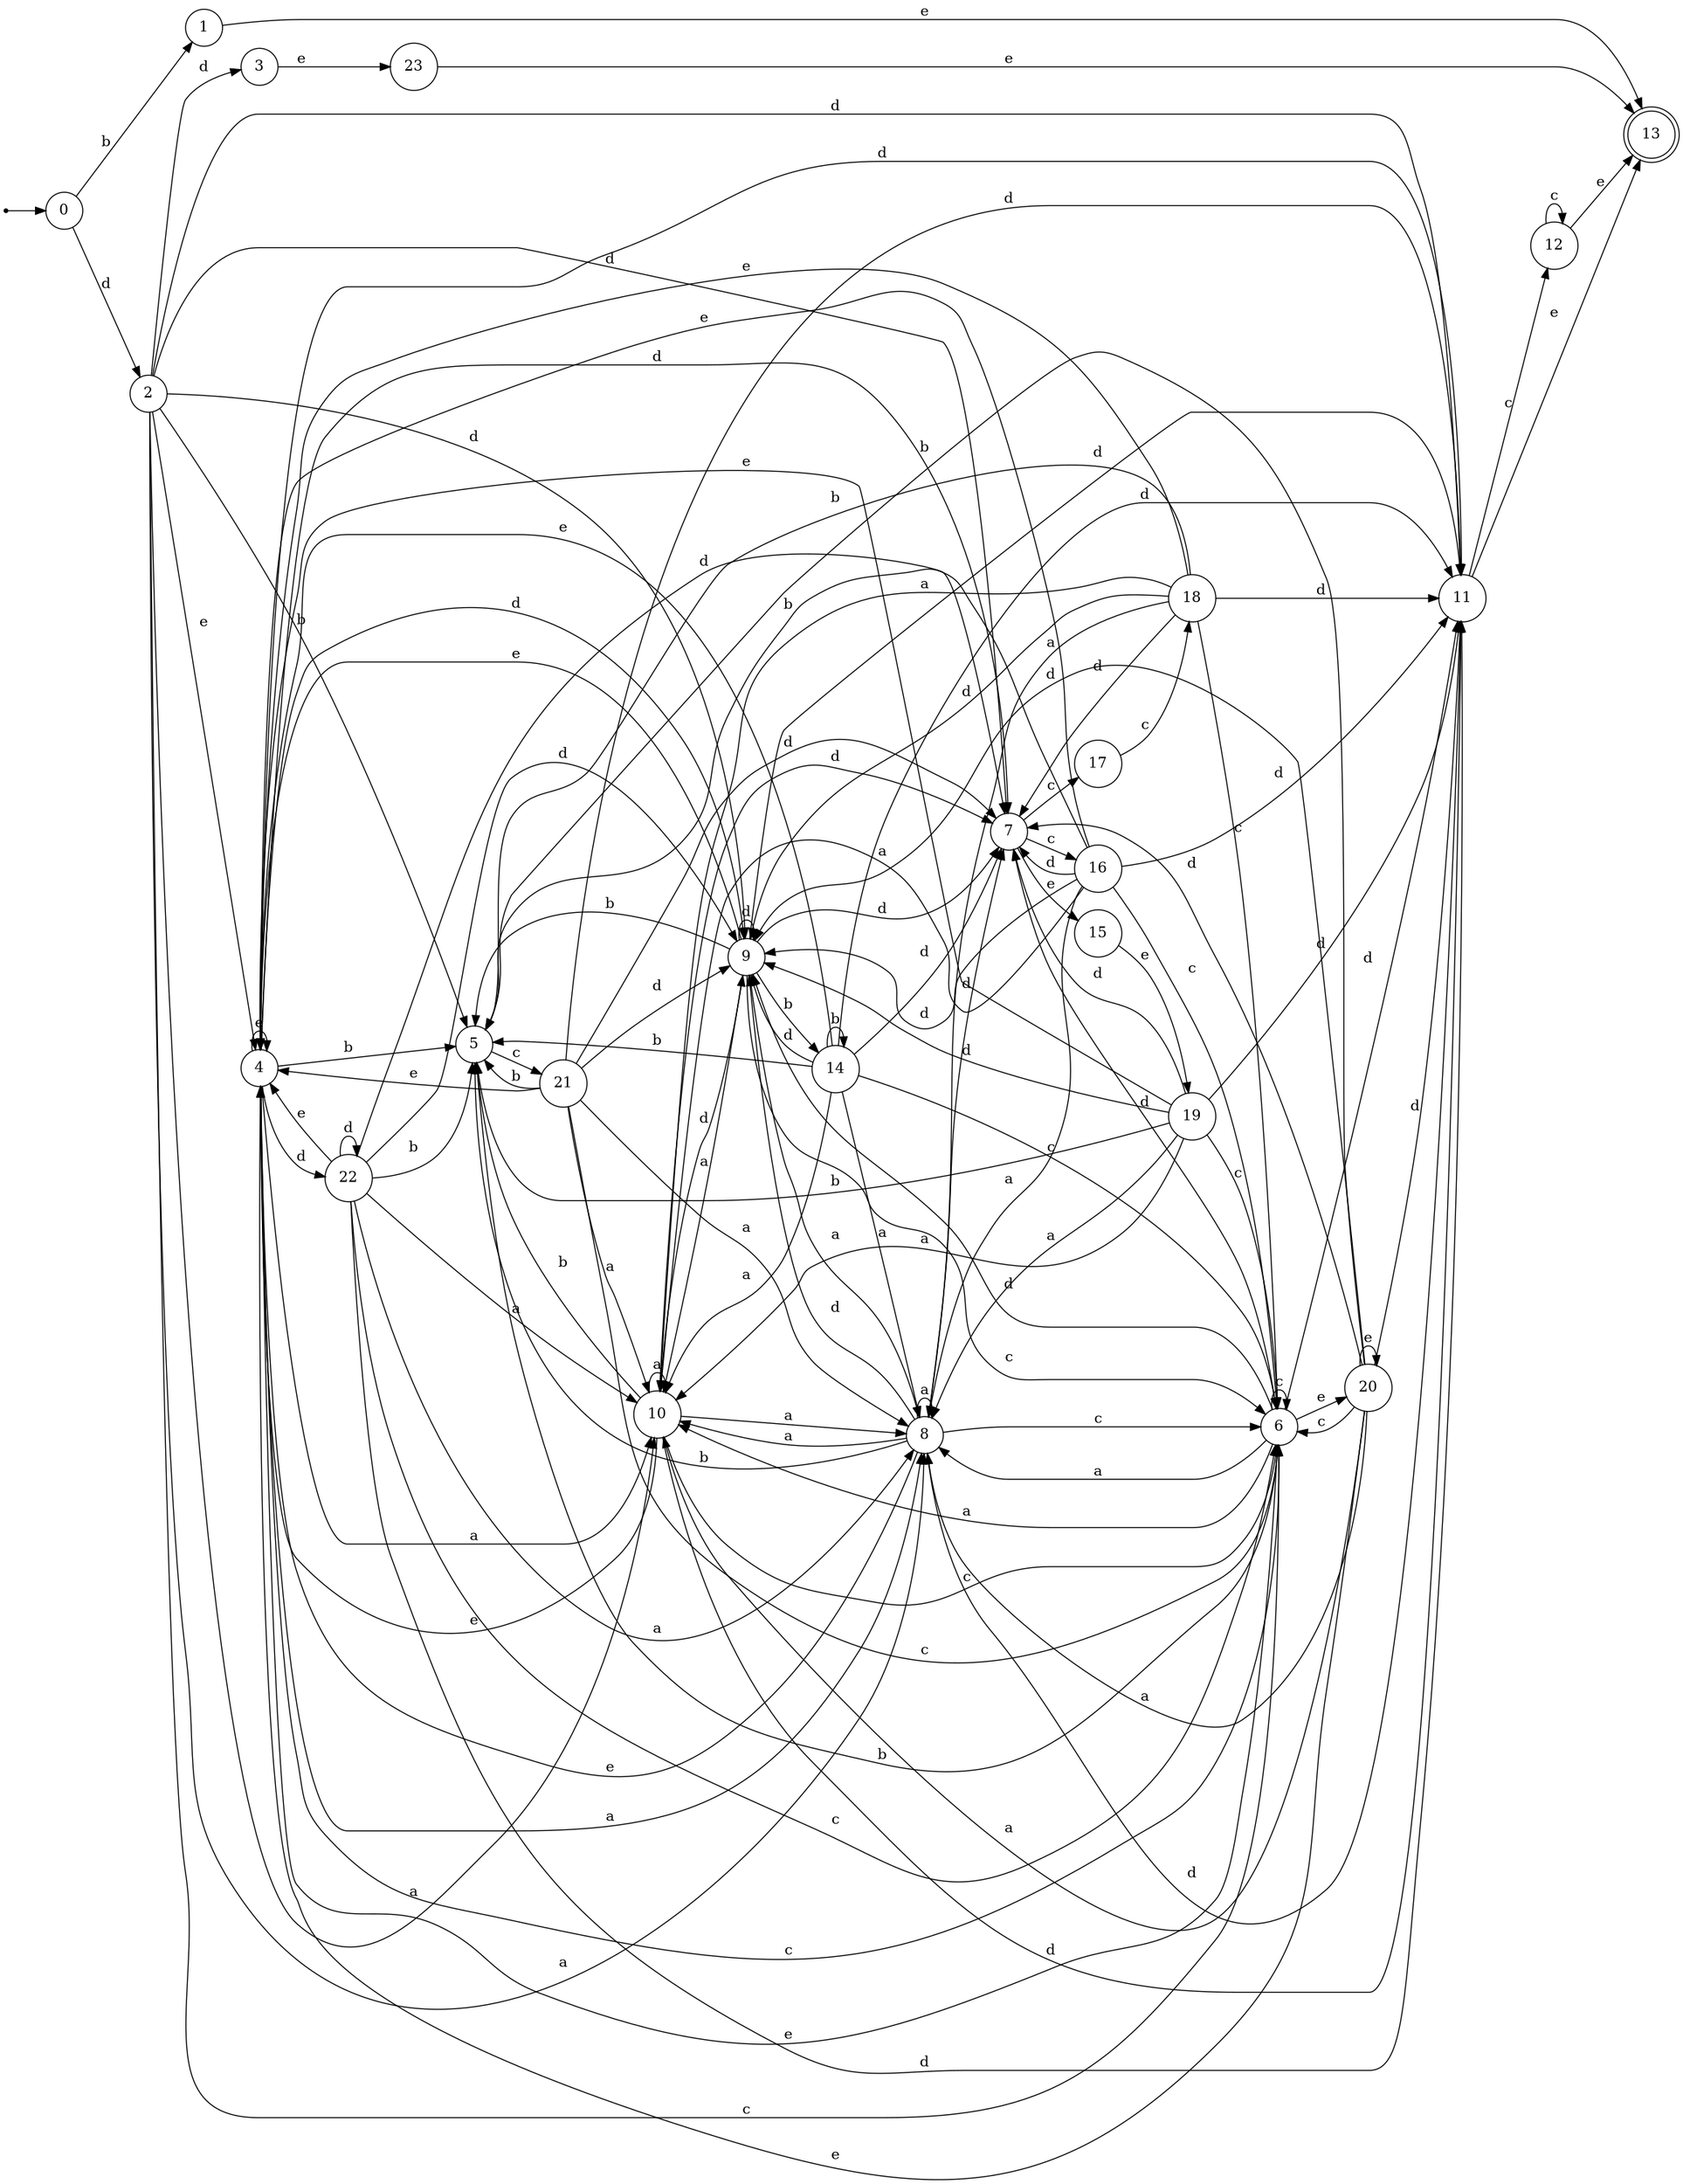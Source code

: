 digraph finite_state_machine {
rankdir=LR;
size="20,20";
node [shape = point]; "dummy0"
node [shape = circle]; "0";
"dummy0" -> "0";
node [shape = circle]; "1";
node [shape = circle]; "2";
node [shape = circle]; "3";
node [shape = circle]; "4";
node [shape = circle]; "5";
node [shape = circle]; "6";
node [shape = circle]; "7";
node [shape = circle]; "8";
node [shape = circle]; "9";
node [shape = circle]; "10";
node [shape = circle]; "11";
node [shape = circle]; "12";
node [shape = doublecircle]; "13";node [shape = circle]; "14";
node [shape = circle]; "15";
node [shape = circle]; "16";
node [shape = circle]; "17";
node [shape = circle]; "18";
node [shape = circle]; "19";
node [shape = circle]; "20";
node [shape = circle]; "21";
node [shape = circle]; "22";
node [shape = circle]; "23";
"0" -> "1" [label = "b"];
 "0" -> "2" [label = "d"];
 "2" -> "11" [label = "d"];
 "2" -> "9" [label = "d"];
 "2" -> "3" [label = "d"];
 "2" -> "7" [label = "d"];
 "2" -> "4" [label = "e"];
 "2" -> "5" [label = "b"];
 "2" -> "6" [label = "c"];
 "2" -> "8" [label = "a"];
 "2" -> "10" [label = "a"];
 "11" -> "12" [label = "c"];
 "11" -> "13" [label = "e"];
 "12" -> "12" [label = "c"];
 "12" -> "13" [label = "e"];
 "10" -> "8" [label = "a"];
 "10" -> "10" [label = "a"];
 "10" -> "4" [label = "e"];
 "10" -> "5" [label = "b"];
 "10" -> "6" [label = "c"];
 "10" -> "9" [label = "d"];
 "10" -> "11" [label = "d"];
 "10" -> "7" [label = "d"];
 "9" -> "9" [label = "d"];
 "9" -> "11" [label = "d"];
 "9" -> "7" [label = "d"];
 "9" -> "5" [label = "b"];
 "9" -> "14" [label = "b"];
 "9" -> "4" [label = "e"];
 "9" -> "6" [label = "c"];
 "9" -> "8" [label = "a"];
 "9" -> "10" [label = "a"];
 "14" -> "5" [label = "b"];
 "14" -> "14" [label = "b"];
 "14" -> "9" [label = "d"];
 "14" -> "11" [label = "d"];
 "14" -> "7" [label = "d"];
 "14" -> "4" [label = "e"];
 "14" -> "6" [label = "c"];
 "14" -> "8" [label = "a"];
 "14" -> "10" [label = "a"];
 "8" -> "8" [label = "a"];
 "8" -> "10" [label = "a"];
 "8" -> "4" [label = "e"];
 "8" -> "5" [label = "b"];
 "8" -> "6" [label = "c"];
 "8" -> "9" [label = "d"];
 "8" -> "11" [label = "d"];
 "8" -> "7" [label = "d"];
 "7" -> "15" [label = "e"];
 "7" -> "16" [label = "c"];
 "7" -> "17" [label = "c"];
 "17" -> "18" [label = "c"];
 "18" -> "9" [label = "d"];
 "18" -> "11" [label = "d"];
 "18" -> "7" [label = "d"];
 "18" -> "4" [label = "e"];
 "18" -> "5" [label = "b"];
 "18" -> "6" [label = "c"];
 "18" -> "8" [label = "a"];
 "18" -> "10" [label = "a"];
 "16" -> "9" [label = "d"];
 "16" -> "11" [label = "d"];
 "16" -> "7" [label = "d"];
 "16" -> "4" [label = "e"];
 "16" -> "5" [label = "b"];
 "16" -> "6" [label = "c"];
 "16" -> "8" [label = "a"];
 "16" -> "10" [label = "a"];
 "15" -> "19" [label = "e"];
 "19" -> "9" [label = "d"];
 "19" -> "11" [label = "d"];
 "19" -> "7" [label = "d"];
 "19" -> "4" [label = "e"];
 "19" -> "5" [label = "b"];
 "19" -> "6" [label = "c"];
 "19" -> "8" [label = "a"];
 "19" -> "10" [label = "a"];
 "6" -> "6" [label = "c"];
 "6" -> "20" [label = "e"];
 "6" -> "4" [label = "e"];
 "6" -> "5" [label = "b"];
 "6" -> "9" [label = "d"];
 "6" -> "11" [label = "d"];
 "6" -> "7" [label = "d"];
 "6" -> "8" [label = "a"];
 "6" -> "10" [label = "a"];
 "20" -> "20" [label = "e"];
 "20" -> "4" [label = "e"];
 "20" -> "6" [label = "c"];
 "20" -> "5" [label = "b"];
 "20" -> "9" [label = "d"];
 "20" -> "11" [label = "d"];
 "20" -> "7" [label = "d"];
 "20" -> "8" [label = "a"];
 "20" -> "10" [label = "a"];
 "5" -> "21" [label = "c"];
 "21" -> "5" [label = "b"];
 "21" -> "4" [label = "e"];
 "21" -> "6" [label = "c"];
 "21" -> "9" [label = "d"];
 "21" -> "11" [label = "d"];
 "21" -> "7" [label = "d"];
 "21" -> "8" [label = "a"];
 "21" -> "10" [label = "a"];
 "4" -> "4" [label = "e"];
 "4" -> "9" [label = "d"];
 "4" -> "11" [label = "d"];
 "4" -> "22" [label = "d"];
 "4" -> "7" [label = "d"];
 "4" -> "5" [label = "b"];
 "4" -> "6" [label = "c"];
 "4" -> "8" [label = "a"];
 "4" -> "10" [label = "a"];
 "22" -> "9" [label = "d"];
 "22" -> "11" [label = "d"];
 "22" -> "22" [label = "d"];
 "22" -> "7" [label = "d"];
 "22" -> "4" [label = "e"];
 "22" -> "5" [label = "b"];
 "22" -> "6" [label = "c"];
 "22" -> "8" [label = "a"];
 "22" -> "10" [label = "a"];
 "3" -> "23" [label = "e"];
 "23" -> "13" [label = "e"];
 "1" -> "13" [label = "e"];
 }
